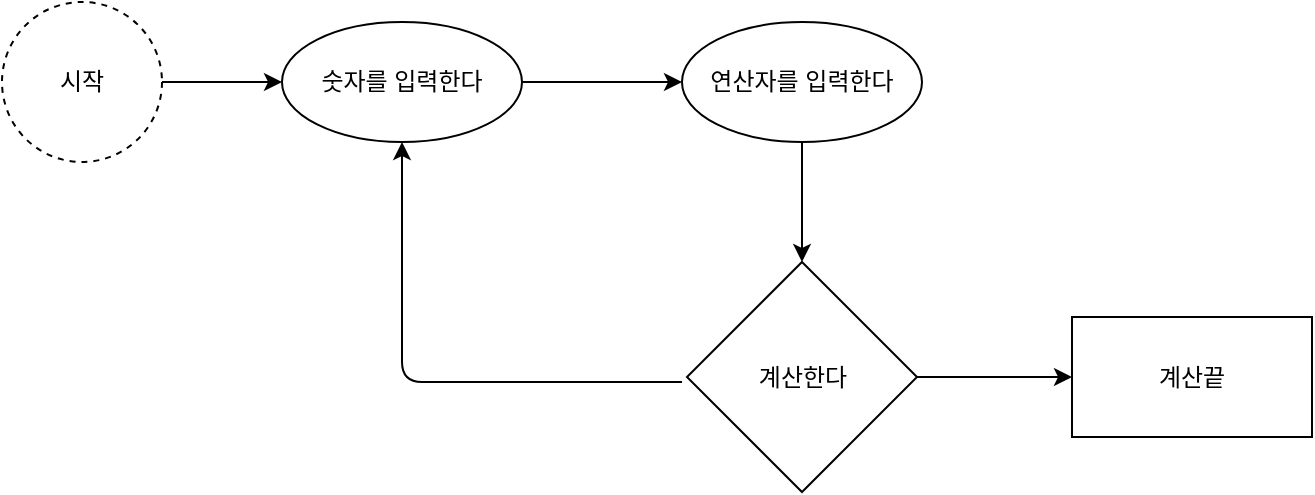 <mxfile version="14.6.12" type="device"><diagram id="rzXEls-eleoUx2C5RRRw" name="Page-1"><mxGraphModel dx="1038" dy="548" grid="1" gridSize="10" guides="1" tooltips="1" connect="1" arrows="1" fold="1" page="1" pageScale="1" pageWidth="827" pageHeight="1169" math="0" shadow="0"><root><mxCell id="0"/><mxCell id="1" parent="0"/><mxCell id="x8eEQY8bEv33KJ_oVpBb-6" value="" style="edgeStyle=orthogonalEdgeStyle;rounded=0;orthogonalLoop=1;jettySize=auto;html=1;" edge="1" parent="1" source="x8eEQY8bEv33KJ_oVpBb-4" target="x8eEQY8bEv33KJ_oVpBb-5"><mxGeometry relative="1" as="geometry"/></mxCell><mxCell id="x8eEQY8bEv33KJ_oVpBb-4" value="시작" style="ellipse;whiteSpace=wrap;html=1;aspect=fixed;dashed=1;" vertex="1" parent="1"><mxGeometry x="50" y="20" width="80" height="80" as="geometry"/></mxCell><mxCell id="x8eEQY8bEv33KJ_oVpBb-8" value="" style="edgeStyle=orthogonalEdgeStyle;rounded=0;orthogonalLoop=1;jettySize=auto;html=1;" edge="1" parent="1" source="x8eEQY8bEv33KJ_oVpBb-5" target="x8eEQY8bEv33KJ_oVpBb-7"><mxGeometry relative="1" as="geometry"/></mxCell><mxCell id="x8eEQY8bEv33KJ_oVpBb-5" value="숫자를 입력한다" style="ellipse;whiteSpace=wrap;html=1;" vertex="1" parent="1"><mxGeometry x="190" y="30" width="120" height="60" as="geometry"/></mxCell><mxCell id="x8eEQY8bEv33KJ_oVpBb-16" value="" style="edgeStyle=orthogonalEdgeStyle;rounded=0;orthogonalLoop=1;jettySize=auto;html=1;" edge="1" parent="1" source="x8eEQY8bEv33KJ_oVpBb-7" target="x8eEQY8bEv33KJ_oVpBb-15"><mxGeometry relative="1" as="geometry"/></mxCell><mxCell id="x8eEQY8bEv33KJ_oVpBb-7" value="연산자를 입력한다" style="ellipse;whiteSpace=wrap;html=1;" vertex="1" parent="1"><mxGeometry x="390" y="30" width="120" height="60" as="geometry"/></mxCell><mxCell id="x8eEQY8bEv33KJ_oVpBb-20" value="" style="edgeStyle=orthogonalEdgeStyle;rounded=0;orthogonalLoop=1;jettySize=auto;html=1;" edge="1" parent="1" source="x8eEQY8bEv33KJ_oVpBb-15" target="x8eEQY8bEv33KJ_oVpBb-19"><mxGeometry relative="1" as="geometry"/></mxCell><mxCell id="x8eEQY8bEv33KJ_oVpBb-15" value="계산한다" style="rhombus;whiteSpace=wrap;html=1;" vertex="1" parent="1"><mxGeometry x="392.5" y="150" width="115" height="115" as="geometry"/></mxCell><mxCell id="x8eEQY8bEv33KJ_oVpBb-19" value="계산끝" style="whiteSpace=wrap;html=1;" vertex="1" parent="1"><mxGeometry x="585" y="177.5" width="120" height="60" as="geometry"/></mxCell><mxCell id="x8eEQY8bEv33KJ_oVpBb-22" value="" style="endArrow=classic;html=1;entryX=0.5;entryY=1;entryDx=0;entryDy=0;" edge="1" parent="1" target="x8eEQY8bEv33KJ_oVpBb-5"><mxGeometry width="50" height="50" relative="1" as="geometry"><mxPoint x="390" y="210" as="sourcePoint"/><mxPoint x="330" y="140" as="targetPoint"/><Array as="points"><mxPoint x="250" y="210"/></Array></mxGeometry></mxCell></root></mxGraphModel></diagram></mxfile>